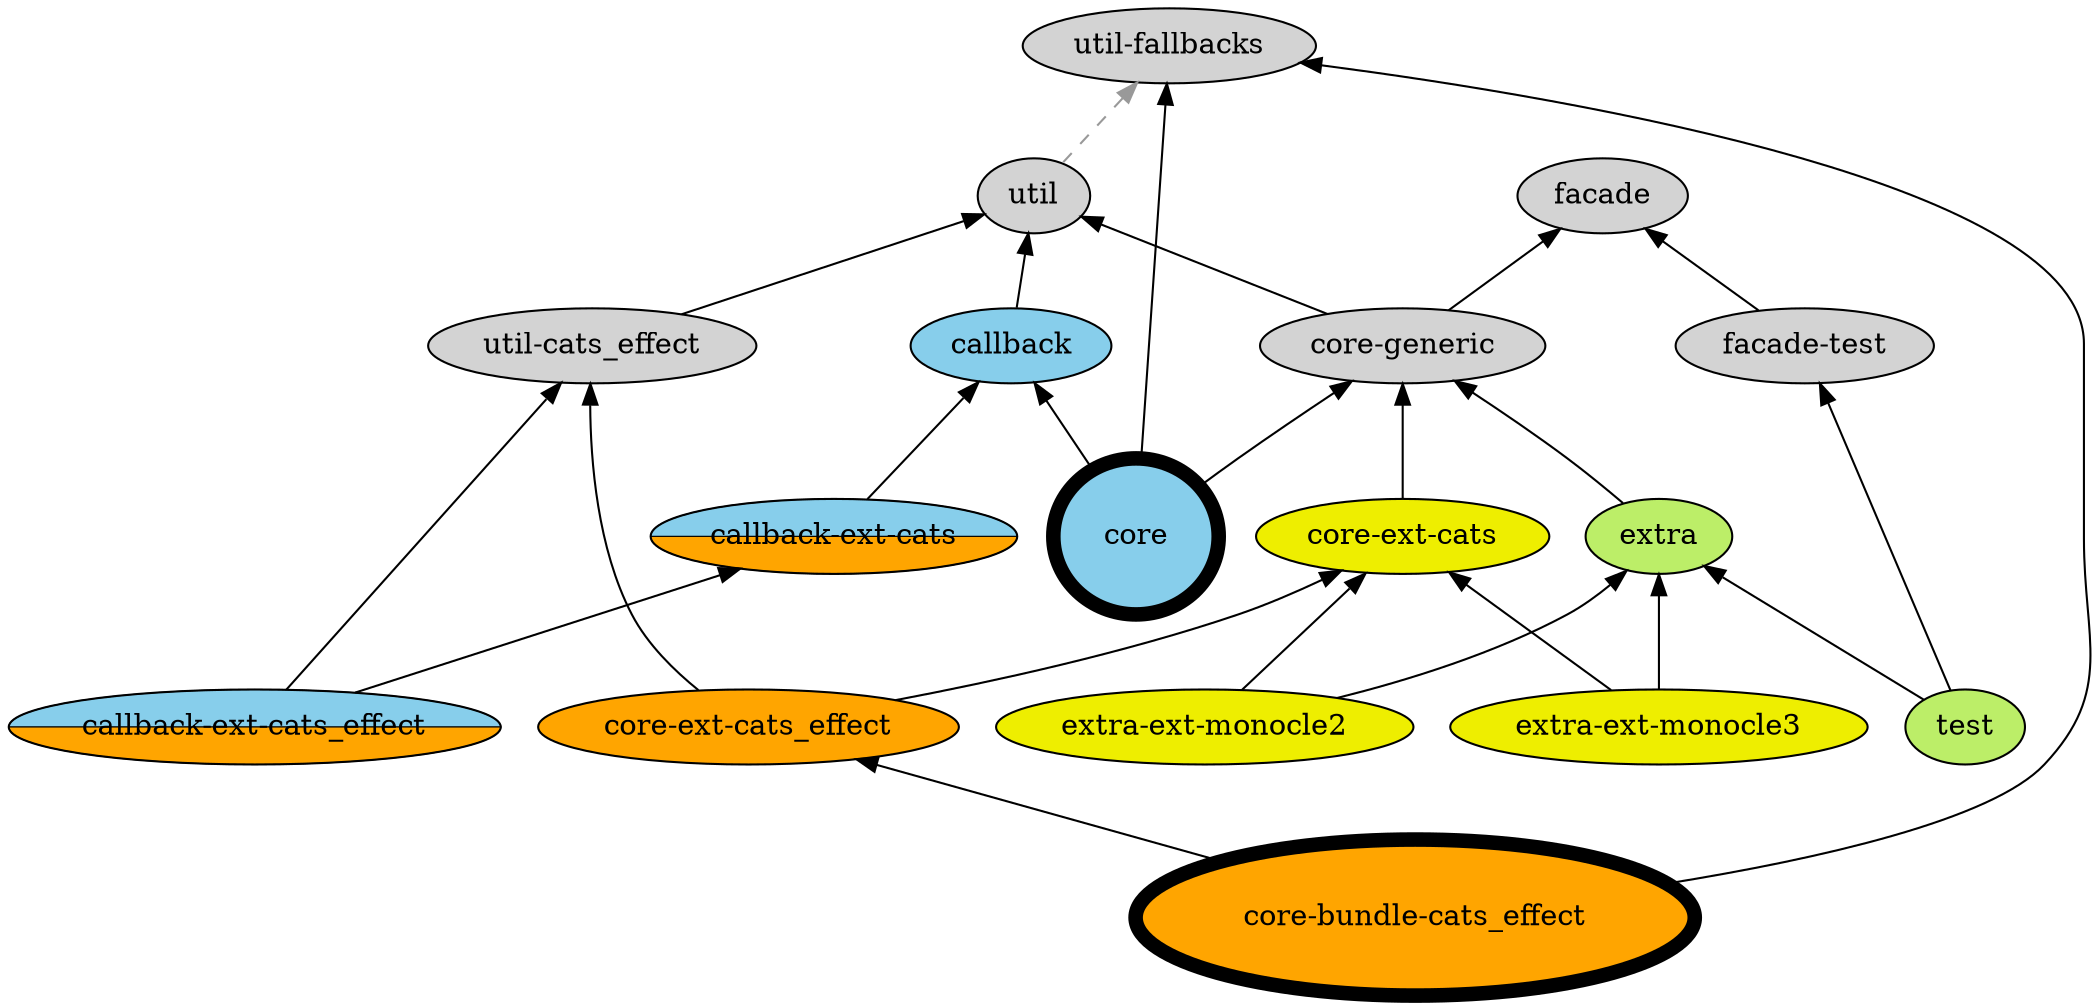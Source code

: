 digraph G {
  edge[dir=back]

  node[style=filled] {
    utilCE [label="util-cats_effect"]
    utilFallbacks [label="util-fallbacks"]
    facadeTest [label="facade-test"]
    coreGeneric [label="core-generic"]

    node[fillcolor=darkolivegreen2]
    extra
    testUtil [label="test"]

    node[fillcolor=skyblue]
    callback
    core [style="bold,filled" penwidth=7 label=" \n core \n "]

    node[fillcolor=yellow2]
    cats [label="core-ext-cats"]
    monocle2 [label="extra-ext-monocle2"]
    monocle3 [label="extra-ext-monocle3"]

    node[fillcolor=orange]
    catsEffect [label="core-ext-cats_effect"]
    coreCE [style="bold,filled" penwidth=7 label=" \n core-bundle-cats_effect \n "]

    node[style="rounded,wedged" fillcolor="skyblue:orange"]
    catsC [label="callback-ext-cats"]
    catsEffectC [label="callback-ext-cats_effect"]
  }

  utilFallbacks -> util [style=dashed color="#999999"]
  util -> utilCE -> catsEffectC,catsEffect
  util -> coreGeneric,callback
  facade -> facadeTest
  callback -> core
  facade -> coreGeneric -> core,extra
  extra,facadeTest -> testUtil

  coreGeneric -> cats -> catsEffect
  callback -> catsC
  catsC -> catsEffectC
  cats,extra -> monocle2,monocle3
  catsEffect -> coreCE
  utilFallbacks -> core,coreCE
}

